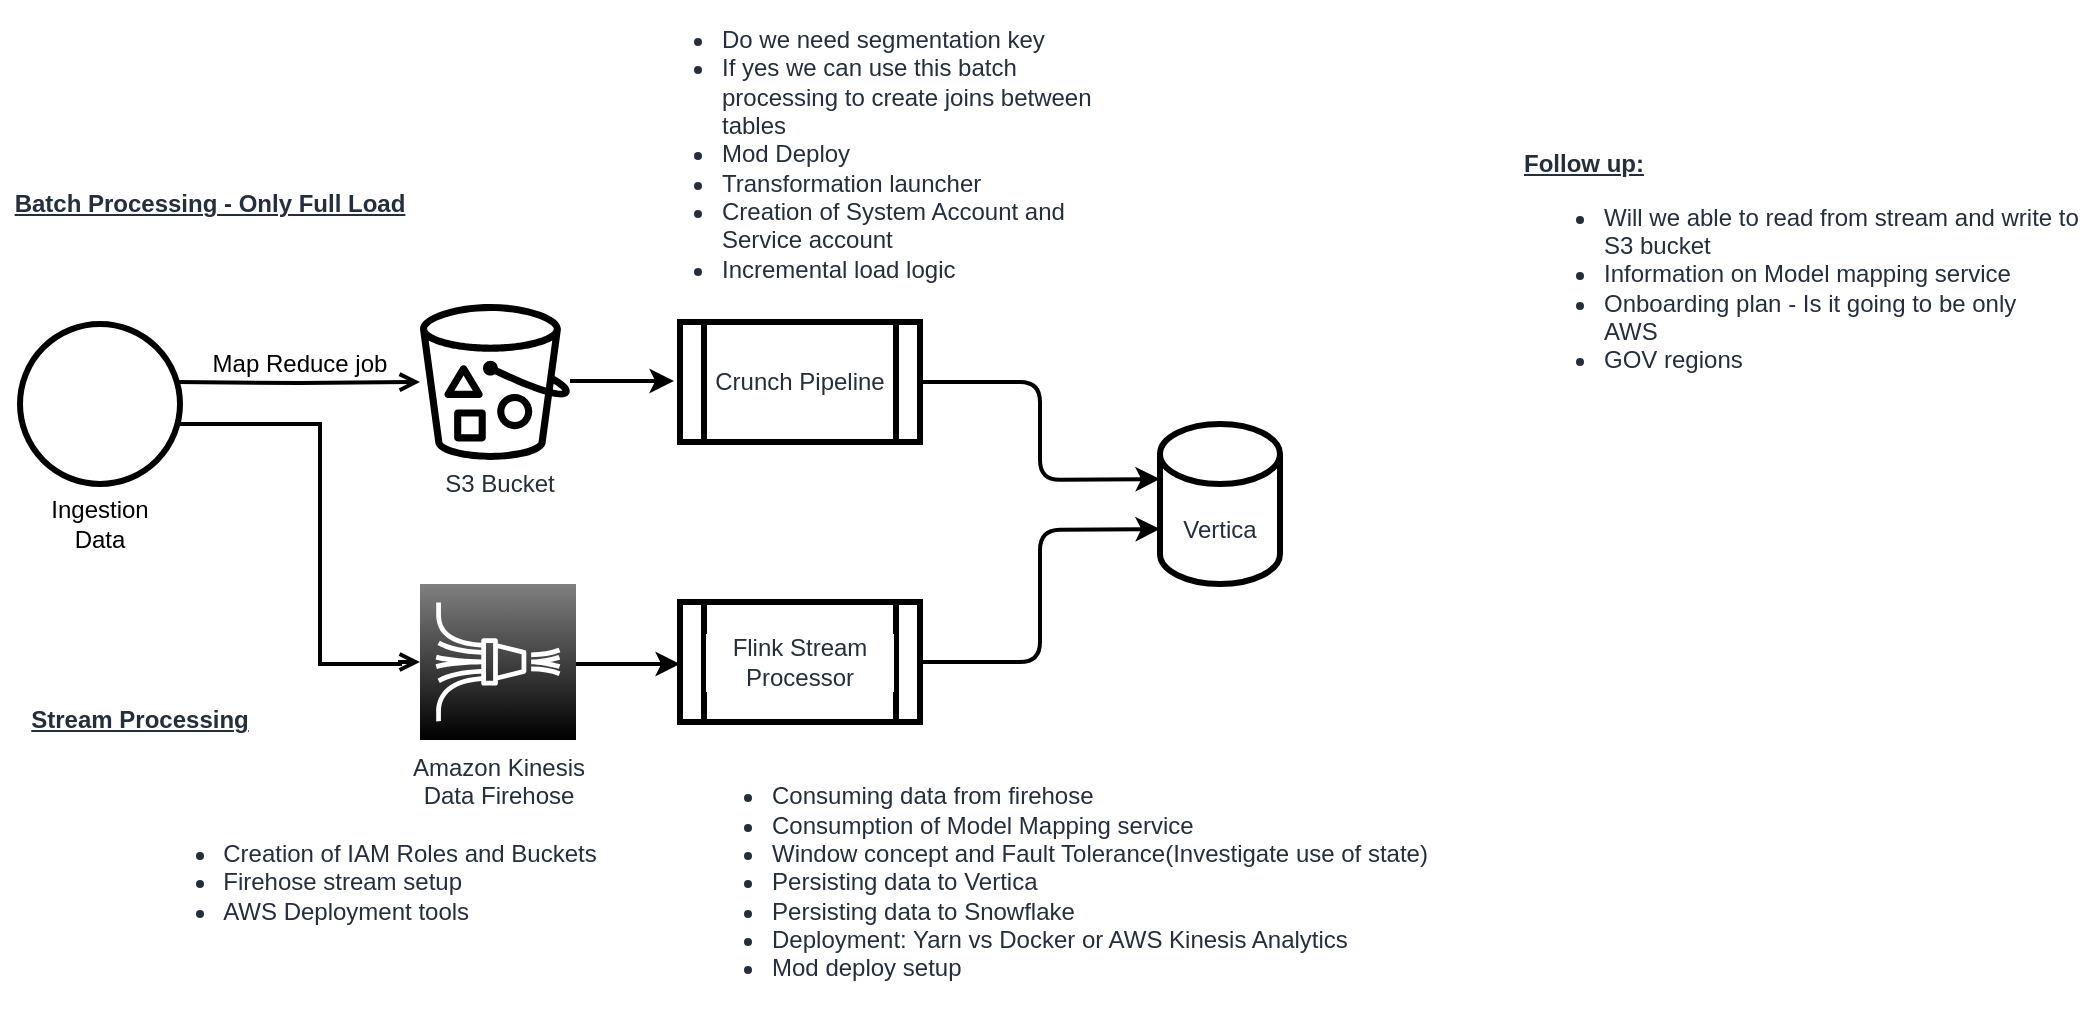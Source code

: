 <mxfile version="13.6.9" type="github">
  <diagram id="Ht1M8jgEwFfnCIfOTk4-" name="Page-1">
    <mxGraphModel dx="1113" dy="1567" grid="1" gridSize="10" guides="1" tooltips="1" connect="1" arrows="1" fold="1" page="1" pageScale="1" pageWidth="1169" pageHeight="827" math="0" shadow="0">
      <root>
        <mxCell id="0" />
        <mxCell id="1" parent="0" />
        <mxCell id="UEzPUAAOIrF-is8g5C7q-88" value="" style="edgeStyle=orthogonalEdgeStyle;rounded=0;orthogonalLoop=1;jettySize=auto;html=1;endArrow=open;endFill=0;strokeWidth=2;" parent="1" target="UEzPUAAOIrF-is8g5C7q-77" edge="1">
          <mxGeometry relative="1" as="geometry">
            <mxPoint x="168" y="179" as="sourcePoint" />
          </mxGeometry>
        </mxCell>
        <mxCell id="UEzPUAAOIrF-is8g5C7q-77" value="Bucket" style="outlineConnect=0;fontColor=#232F3E;gradientColor=none;strokeColor=none;dashed=0;verticalLabelPosition=bottom;verticalAlign=top;align=center;html=1;fontSize=12;fontStyle=0;aspect=fixed;pointerEvents=1;shape=mxgraph.aws4.bucket_with_objects;labelBackgroundColor=#ffffff;fillColor=#000000;" parent="1" vertex="1">
          <mxGeometry x="290" y="140" width="75" height="78" as="geometry" />
        </mxCell>
        <mxCell id="iRLQAyBYqZo1qDmHJtDu-6" value="Ingestion Data&lt;br&gt;" style="text;html=1;strokeColor=none;fillColor=none;align=center;verticalAlign=middle;whiteSpace=wrap;rounded=0;" vertex="1" parent="1">
          <mxGeometry x="110" y="240" width="40" height="20" as="geometry" />
        </mxCell>
        <mxCell id="iRLQAyBYqZo1qDmHJtDu-8" value="" style="ellipse;outlineConnect=0;fontColor=#232F3E;gradientColor=none;dashed=0;verticalLabelPosition=bottom;verticalAlign=top;align=center;html=1;fontSize=12;fontStyle=0;aspect=fixed;pointerEvents=1;labelBackgroundColor=#ffffff;fillColor=none;perimeterSpacing=1;strokeWidth=3;" vertex="1" parent="1">
          <mxGeometry x="90" y="150" width="80" height="80" as="geometry" />
        </mxCell>
        <mxCell id="iRLQAyBYqZo1qDmHJtDu-10" value="Map Reduce job" style="text;html=1;strokeColor=none;fillColor=none;align=center;verticalAlign=middle;whiteSpace=wrap;rounded=0;" vertex="1" parent="1">
          <mxGeometry x="180" y="160" width="100" height="20" as="geometry" />
        </mxCell>
        <mxCell id="iRLQAyBYqZo1qDmHJtDu-13" style="edgeStyle=orthogonalEdgeStyle;rounded=0;orthogonalLoop=1;jettySize=auto;html=1;endArrow=open;endFill=0;strokeWidth=2;" edge="1" parent="1" target="iRLQAyBYqZo1qDmHJtDu-14">
          <mxGeometry relative="1" as="geometry">
            <mxPoint x="170" y="200.0" as="sourcePoint" />
            <mxPoint x="280" y="280" as="targetPoint" />
            <Array as="points">
              <mxPoint x="240" y="200" />
              <mxPoint x="240" y="320" />
              <mxPoint x="280" y="320" />
              <mxPoint x="280" y="319" />
            </Array>
          </mxGeometry>
        </mxCell>
        <mxCell id="iRLQAyBYqZo1qDmHJtDu-14" value="Amazon Kinesis&lt;br&gt;Data&amp;nbsp;Firehose" style="outlineConnect=0;fontColor=#232F3E;gradientDirection=north;strokeColor=#ffffff;dashed=0;verticalLabelPosition=bottom;verticalAlign=top;align=center;html=1;fontSize=12;fontStyle=0;aspect=fixed;shape=mxgraph.aws4.resourceIcon;resIcon=mxgraph.aws4.kinesis_data_firehose;labelBackgroundColor=#ffffff;fillColor=#000000;gradientColor=#808080;" vertex="1" parent="1">
          <mxGeometry x="290" y="280" width="78" height="78" as="geometry" />
        </mxCell>
        <mxCell id="iRLQAyBYqZo1qDmHJtDu-19" value="" style="endArrow=classic;html=1;strokeColor=#000000;fontColor=#232F3E;strokeWidth=2;" edge="1" parent="1">
          <mxGeometry width="50" height="50" relative="1" as="geometry">
            <mxPoint x="368" y="320" as="sourcePoint" />
            <mxPoint x="420" y="320" as="targetPoint" />
          </mxGeometry>
        </mxCell>
        <mxCell id="iRLQAyBYqZo1qDmHJtDu-20" value="Flink Stream Processor" style="shape=process;whiteSpace=wrap;html=1;backgroundOutline=1;dashed=0;labelBackgroundColor=#ffffff;strokeColor=#000000;strokeWidth=3;fontColor=#232F3E;fillColor=#FFFFFF;gradientColor=#FFFFFF;" vertex="1" parent="1">
          <mxGeometry x="420" y="289" width="120" height="60" as="geometry" />
        </mxCell>
        <mxCell id="iRLQAyBYqZo1qDmHJtDu-21" value="" style="endArrow=classic;html=1;strokeColor=#000000;fontColor=#232F3E;strokeWidth=2;" edge="1" parent="1">
          <mxGeometry width="50" height="50" relative="1" as="geometry">
            <mxPoint x="365" y="178.5" as="sourcePoint" />
            <mxPoint x="417" y="178.5" as="targetPoint" />
          </mxGeometry>
        </mxCell>
        <mxCell id="iRLQAyBYqZo1qDmHJtDu-22" value="Crunch Pipeline" style="shape=process;whiteSpace=wrap;html=1;backgroundOutline=1;dashed=0;labelBackgroundColor=#ffffff;strokeColor=#000000;strokeWidth=3;fontColor=#232F3E;fillColor=#FFFFFF;gradientColor=#FFFFFF;" vertex="1" parent="1">
          <mxGeometry x="420" y="149" width="120" height="60" as="geometry" />
        </mxCell>
        <mxCell id="iRLQAyBYqZo1qDmHJtDu-23" value="Vertica" style="shape=cylinder3;whiteSpace=wrap;html=1;boundedLbl=1;backgroundOutline=1;size=15;dashed=0;labelBackgroundColor=#ffffff;strokeColor=#000000;strokeWidth=3;fillColor=#FFFFFF;gradientColor=#FFFFFF;fontColor=#232F3E;" vertex="1" parent="1">
          <mxGeometry x="660" y="200" width="60" height="80" as="geometry" />
        </mxCell>
        <mxCell id="iRLQAyBYqZo1qDmHJtDu-24" value="" style="endArrow=classic;html=1;strokeColor=#000000;strokeWidth=2;fontColor=#232F3E;entryX=0;entryY=0;entryDx=0;entryDy=27.5;entryPerimeter=0;exitX=1;exitY=0.5;exitDx=0;exitDy=0;" edge="1" parent="1" source="iRLQAyBYqZo1qDmHJtDu-22" target="iRLQAyBYqZo1qDmHJtDu-23">
          <mxGeometry width="50" height="50" relative="1" as="geometry">
            <mxPoint x="550" y="450" as="sourcePoint" />
            <mxPoint x="600" y="400" as="targetPoint" />
            <Array as="points">
              <mxPoint x="600" y="179" />
              <mxPoint x="600" y="228" />
            </Array>
          </mxGeometry>
        </mxCell>
        <mxCell id="iRLQAyBYqZo1qDmHJtDu-25" value="" style="endArrow=classic;html=1;strokeColor=#000000;strokeWidth=2;fontColor=#232F3E;entryX=0;entryY=0;entryDx=0;entryDy=52.5;entryPerimeter=0;exitX=1;exitY=0.5;exitDx=0;exitDy=0;" edge="1" parent="1" source="iRLQAyBYqZo1qDmHJtDu-20" target="iRLQAyBYqZo1qDmHJtDu-23">
          <mxGeometry width="50" height="50" relative="1" as="geometry">
            <mxPoint x="550" y="450" as="sourcePoint" />
            <mxPoint x="600" y="400" as="targetPoint" />
            <Array as="points">
              <mxPoint x="600" y="319" />
              <mxPoint x="600" y="253" />
            </Array>
          </mxGeometry>
        </mxCell>
        <mxCell id="iRLQAyBYqZo1qDmHJtDu-27" value="&lt;div style=&quot;text-align: left&quot;&gt;&lt;ul&gt;&lt;li&gt;Consuming data from firehose&lt;/li&gt;&lt;li&gt;Consumption of Model Mapping service&lt;/li&gt;&lt;li&gt;Window concept and Fault Tolerance(Investigate use of state)&lt;/li&gt;&lt;li&gt;Persisting data to Vertica&lt;/li&gt;&lt;li&gt;Persisting data to Snowflake&lt;/li&gt;&lt;li&gt;Deployment: Yarn vs Docker or AWS Kinesis Analytics&lt;/li&gt;&lt;li&gt;Mod deploy setup&lt;br&gt;&lt;/li&gt;&lt;/ul&gt;&lt;/div&gt;" style="text;html=1;strokeColor=none;fillColor=none;align=center;verticalAlign=middle;whiteSpace=wrap;rounded=0;dashed=0;labelBackgroundColor=#ffffff;fontColor=#232F3E;" vertex="1" parent="1">
          <mxGeometry x="410" y="358.5" width="400" height="140" as="geometry" />
        </mxCell>
        <mxCell id="iRLQAyBYqZo1qDmHJtDu-28" value="&lt;div style=&quot;text-align: left&quot;&gt;&lt;ul&gt;&lt;li&gt;Creation of IAM Roles and Buckets&lt;/li&gt;&lt;li&gt;Firehose stream setup&lt;/li&gt;&lt;li&gt;AWS Deployment tools&lt;/li&gt;&lt;/ul&gt;&lt;/div&gt;" style="text;html=1;strokeColor=none;fillColor=none;align=center;verticalAlign=middle;whiteSpace=wrap;rounded=0;dashed=0;labelBackgroundColor=#ffffff;fontColor=#232F3E;" vertex="1" parent="1">
          <mxGeometry x="140" y="397" width="250" height="63" as="geometry" />
        </mxCell>
        <mxCell id="iRLQAyBYqZo1qDmHJtDu-29" value="&lt;div style=&quot;text-align: left&quot;&gt;&lt;ul&gt;&lt;li&gt;Do we need segmentation key&lt;/li&gt;&lt;li&gt;If yes we can use this batch processing to create joins between tables&lt;/li&gt;&lt;li&gt;Mod Deploy&amp;nbsp;&lt;/li&gt;&lt;li&gt;Transformation launcher&lt;/li&gt;&lt;li&gt;Creation of System Account and Service account&lt;/li&gt;&lt;li&gt;Incremental load logic&lt;/li&gt;&lt;/ul&gt;&lt;/div&gt;" style="text;html=1;strokeColor=none;fillColor=none;align=center;verticalAlign=middle;whiteSpace=wrap;rounded=0;dashed=0;labelBackgroundColor=#ffffff;fontColor=#232F3E;" vertex="1" parent="1">
          <mxGeometry x="400" y="20" width="250" height="90" as="geometry" />
        </mxCell>
        <mxCell id="iRLQAyBYqZo1qDmHJtDu-31" value="S3 Bucket" style="text;html=1;strokeColor=none;fillColor=none;align=center;verticalAlign=middle;whiteSpace=wrap;rounded=0;dashed=0;labelBackgroundColor=#ffffff;fontColor=#232F3E;" vertex="1" parent="1">
          <mxGeometry x="290" y="220" width="80" height="20" as="geometry" />
        </mxCell>
        <mxCell id="iRLQAyBYqZo1qDmHJtDu-32" value="Batch Processing - Only Full Load" style="text;html=1;strokeColor=none;fillColor=none;align=center;verticalAlign=middle;whiteSpace=wrap;rounded=0;dashed=0;labelBackgroundColor=#ffffff;fontColor=#232F3E;fontStyle=5" vertex="1" parent="1">
          <mxGeometry x="80" y="80" width="210" height="20" as="geometry" />
        </mxCell>
        <mxCell id="iRLQAyBYqZo1qDmHJtDu-33" value="Stream Processing" style="text;html=1;strokeColor=none;fillColor=none;align=center;verticalAlign=middle;whiteSpace=wrap;rounded=0;dashed=0;labelBackgroundColor=#ffffff;fontColor=#232F3E;fontStyle=5" vertex="1" parent="1">
          <mxGeometry x="80" y="338" width="140" height="20" as="geometry" />
        </mxCell>
        <mxCell id="iRLQAyBYqZo1qDmHJtDu-34" value="&lt;u style=&quot;font-weight: bold&quot;&gt;Follow up:&lt;/u&gt;&lt;br&gt;&lt;ul&gt;&lt;li&gt;Will we able to read from stream and write to S3 bucket&lt;/li&gt;&lt;li&gt;Information on Model mapping service&lt;/li&gt;&lt;li&gt;Onboarding plan - Is it going to be only AWS&amp;nbsp;&lt;/li&gt;&lt;li&gt;GOV regions&lt;/li&gt;&lt;/ul&gt;" style="text;html=1;strokeColor=none;fillColor=none;align=left;verticalAlign=middle;whiteSpace=wrap;rounded=0;dashed=0;labelBackgroundColor=#ffffff;fontColor=#232F3E;" vertex="1" parent="1">
          <mxGeometry x="840" y="60" width="280" height="130" as="geometry" />
        </mxCell>
      </root>
    </mxGraphModel>
  </diagram>
</mxfile>

